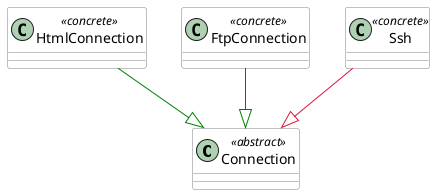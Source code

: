 @startuml

skinparam componentStyle uml2

skinparam component {
BorderColor #grey
BackgroundColor #white
}

skinparam class {
BorderColor #grey
BackgroundColor #white
}

class Connection <<abstract>>
class HtmlConnection <<concrete>>
class FtpConnection <<concrete>>
class Ssh <<concrete>>

HtmlConnection --|> Connection #green
FtpConnection --|> Connection #green
Ssh --|> Connection #crimson
@enduml